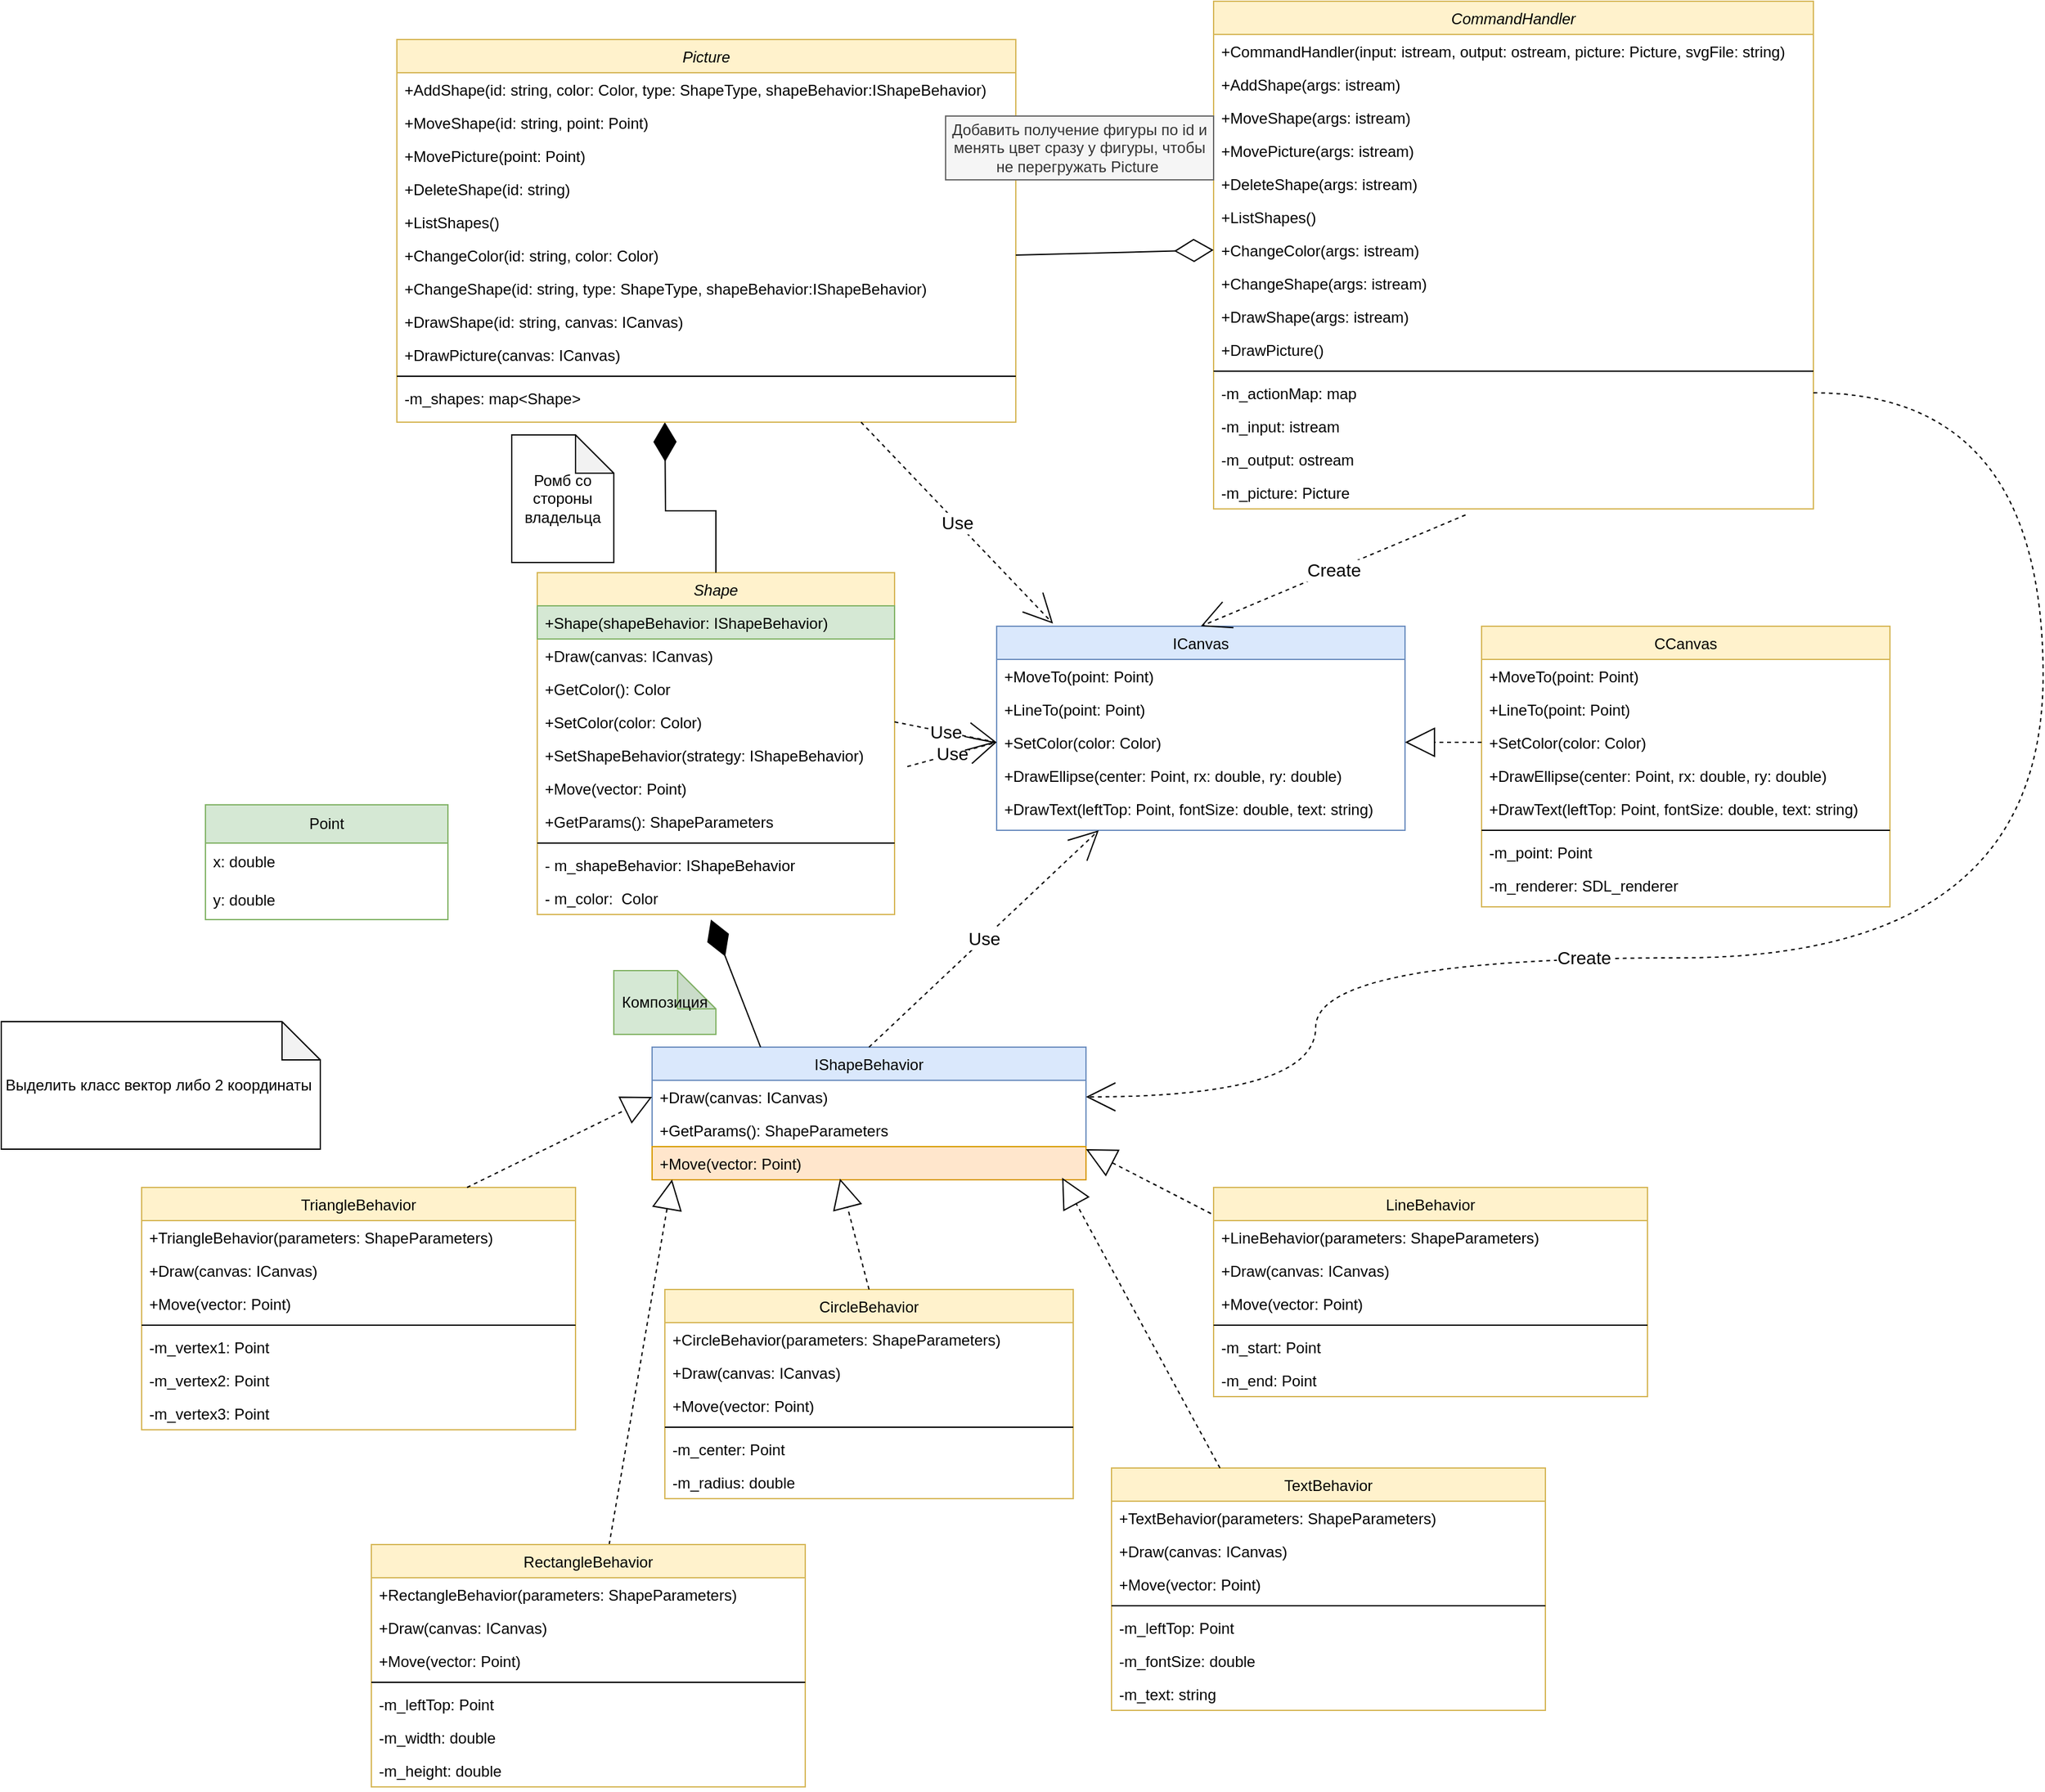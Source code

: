 <mxfile version="21.7.5" type="github">
  <diagram id="C5RBs43oDa-KdzZeNtuy" name="Page-1">
    <mxGraphModel dx="2644" dy="2059" grid="1" gridSize="10" guides="1" tooltips="1" connect="1" arrows="1" fold="1" page="1" pageScale="1" pageWidth="827" pageHeight="1169" math="0" shadow="0">
      <root>
        <mxCell id="WIyWlLk6GJQsqaUBKTNV-0" />
        <mxCell id="WIyWlLk6GJQsqaUBKTNV-1" parent="WIyWlLk6GJQsqaUBKTNV-0" />
        <mxCell id="zkfFHV4jXpPFQw0GAbJ--0" value="Shape" style="swimlane;fontStyle=2;align=center;verticalAlign=top;childLayout=stackLayout;horizontal=1;startSize=26;horizontalStack=0;resizeParent=1;resizeLast=0;collapsible=1;marginBottom=0;rounded=0;shadow=0;strokeWidth=1;fillColor=#fff2cc;strokeColor=#d6b656;" parent="WIyWlLk6GJQsqaUBKTNV-1" vertex="1">
          <mxGeometry x="260" y="118" width="280" height="268" as="geometry">
            <mxRectangle x="230" y="140" width="160" height="26" as="alternateBounds" />
          </mxGeometry>
        </mxCell>
        <mxCell id="zkfFHV4jXpPFQw0GAbJ--1" value="+Shape(shapeBehavior: IShapeBehavior)" style="text;align=left;verticalAlign=top;spacingLeft=4;spacingRight=4;overflow=hidden;rotatable=0;points=[[0,0.5],[1,0.5]];portConstraint=eastwest;fillColor=#d5e8d4;strokeColor=#82b366;" parent="zkfFHV4jXpPFQw0GAbJ--0" vertex="1">
          <mxGeometry y="26" width="280" height="26" as="geometry" />
        </mxCell>
        <mxCell id="zkfFHV4jXpPFQw0GAbJ--2" value="+Draw(canvas: ICanvas)" style="text;align=left;verticalAlign=top;spacingLeft=4;spacingRight=4;overflow=hidden;rotatable=0;points=[[0,0.5],[1,0.5]];portConstraint=eastwest;rounded=0;shadow=0;html=0;" parent="zkfFHV4jXpPFQw0GAbJ--0" vertex="1">
          <mxGeometry y="52" width="280" height="26" as="geometry" />
        </mxCell>
        <mxCell id="-LsUlyinMjLI5m2PKk6C-2" value="+GetColor(): Color&#xa;" style="text;align=left;verticalAlign=top;spacingLeft=4;spacingRight=4;overflow=hidden;rotatable=0;points=[[0,0.5],[1,0.5]];portConstraint=eastwest;rounded=0;shadow=0;html=0;" parent="zkfFHV4jXpPFQw0GAbJ--0" vertex="1">
          <mxGeometry y="78" width="280" height="26" as="geometry" />
        </mxCell>
        <mxCell id="-LsUlyinMjLI5m2PKk6C-3" value="+SetColor(color: Color)" style="text;align=left;verticalAlign=top;spacingLeft=4;spacingRight=4;overflow=hidden;rotatable=0;points=[[0,0.5],[1,0.5]];portConstraint=eastwest;rounded=0;shadow=0;html=0;" parent="zkfFHV4jXpPFQw0GAbJ--0" vertex="1">
          <mxGeometry y="104" width="280" height="26" as="geometry" />
        </mxCell>
        <mxCell id="-LsUlyinMjLI5m2PKk6C-4" value="+SetShapeBehavior(strategy: IShapeBehavior)" style="text;align=left;verticalAlign=top;spacingLeft=4;spacingRight=4;overflow=hidden;rotatable=0;points=[[0,0.5],[1,0.5]];portConstraint=eastwest;rounded=0;shadow=0;html=0;" parent="zkfFHV4jXpPFQw0GAbJ--0" vertex="1">
          <mxGeometry y="130" width="280" height="26" as="geometry" />
        </mxCell>
        <mxCell id="Da4p5EwwaPvtXiQPtHx--122" value="+Move(vector: Point)" style="text;align=left;verticalAlign=top;spacingLeft=4;spacingRight=4;overflow=hidden;rotatable=0;points=[[0,0.5],[1,0.5]];portConstraint=eastwest;rounded=0;shadow=0;html=0;" vertex="1" parent="zkfFHV4jXpPFQw0GAbJ--0">
          <mxGeometry y="156" width="280" height="26" as="geometry" />
        </mxCell>
        <mxCell id="Da4p5EwwaPvtXiQPtHx--123" value="+GetParams(): ShapeParameters" style="text;align=left;verticalAlign=top;spacingLeft=4;spacingRight=4;overflow=hidden;rotatable=0;points=[[0,0.5],[1,0.5]];portConstraint=eastwest;rounded=0;shadow=0;html=0;" vertex="1" parent="zkfFHV4jXpPFQw0GAbJ--0">
          <mxGeometry y="182" width="280" height="26" as="geometry" />
        </mxCell>
        <mxCell id="zkfFHV4jXpPFQw0GAbJ--4" value="" style="line;html=1;strokeWidth=1;align=left;verticalAlign=middle;spacingTop=-1;spacingLeft=3;spacingRight=3;rotatable=0;labelPosition=right;points=[];portConstraint=eastwest;" parent="zkfFHV4jXpPFQw0GAbJ--0" vertex="1">
          <mxGeometry y="208" width="280" height="8" as="geometry" />
        </mxCell>
        <mxCell id="zkfFHV4jXpPFQw0GAbJ--5" value="- m_shapeBehavior: IShapeBehavior" style="text;align=left;verticalAlign=top;spacingLeft=4;spacingRight=4;overflow=hidden;rotatable=0;points=[[0,0.5],[1,0.5]];portConstraint=eastwest;" parent="zkfFHV4jXpPFQw0GAbJ--0" vertex="1">
          <mxGeometry y="216" width="280" height="26" as="geometry" />
        </mxCell>
        <mxCell id="-LsUlyinMjLI5m2PKk6C-8" value="- m_color:  Color" style="text;align=left;verticalAlign=top;spacingLeft=4;spacingRight=4;overflow=hidden;rotatable=0;points=[[0,0.5],[1,0.5]];portConstraint=eastwest;" parent="zkfFHV4jXpPFQw0GAbJ--0" vertex="1">
          <mxGeometry y="242" width="280" height="26" as="geometry" />
        </mxCell>
        <mxCell id="zkfFHV4jXpPFQw0GAbJ--6" value="IShapeBehavior" style="swimlane;fontStyle=0;align=center;verticalAlign=top;childLayout=stackLayout;horizontal=1;startSize=26;horizontalStack=0;resizeParent=1;resizeLast=0;collapsible=1;marginBottom=0;rounded=0;shadow=0;strokeWidth=1;fillColor=#dae8fc;strokeColor=#6c8ebf;" parent="WIyWlLk6GJQsqaUBKTNV-1" vertex="1">
          <mxGeometry x="350" y="490" width="340" height="104" as="geometry">
            <mxRectangle x="130" y="380" width="160" height="26" as="alternateBounds" />
          </mxGeometry>
        </mxCell>
        <mxCell id="zkfFHV4jXpPFQw0GAbJ--7" value="+Draw(canvas: ICanvas) " style="text;align=left;verticalAlign=top;spacingLeft=4;spacingRight=4;overflow=hidden;rotatable=0;points=[[0,0.5],[1,0.5]];portConstraint=eastwest;" parent="zkfFHV4jXpPFQw0GAbJ--6" vertex="1">
          <mxGeometry y="26" width="340" height="26" as="geometry" />
        </mxCell>
        <mxCell id="Da4p5EwwaPvtXiQPtHx--114" value="+GetParams(): ShapeParameters" style="text;align=left;verticalAlign=top;spacingLeft=4;spacingRight=4;overflow=hidden;rotatable=0;points=[[0,0.5],[1,0.5]];portConstraint=eastwest;" vertex="1" parent="zkfFHV4jXpPFQw0GAbJ--6">
          <mxGeometry y="52" width="340" height="26" as="geometry" />
        </mxCell>
        <mxCell id="Da4p5EwwaPvtXiQPtHx--115" value="+Move(vector: Point)" style="text;align=left;verticalAlign=top;spacingLeft=4;spacingRight=4;overflow=hidden;rotatable=0;points=[[0,0.5],[1,0.5]];portConstraint=eastwest;fillColor=#ffe6cc;strokeColor=#d79b00;" vertex="1" parent="zkfFHV4jXpPFQw0GAbJ--6">
          <mxGeometry y="78" width="340" height="26" as="geometry" />
        </mxCell>
        <mxCell id="zkfFHV4jXpPFQw0GAbJ--9" value="" style="line;html=1;strokeWidth=1;align=left;verticalAlign=middle;spacingTop=-1;spacingLeft=3;spacingRight=3;rotatable=0;labelPosition=right;points=[];portConstraint=eastwest;" parent="zkfFHV4jXpPFQw0GAbJ--6" vertex="1">
          <mxGeometry y="104" width="340" as="geometry" />
        </mxCell>
        <mxCell id="zkfFHV4jXpPFQw0GAbJ--17" value="ICanvas" style="swimlane;fontStyle=0;align=center;verticalAlign=top;childLayout=stackLayout;horizontal=1;startSize=26;horizontalStack=0;resizeParent=1;resizeLast=0;collapsible=1;marginBottom=0;rounded=0;shadow=0;strokeWidth=1;fillColor=#dae8fc;strokeColor=#6c8ebf;" parent="WIyWlLk6GJQsqaUBKTNV-1" vertex="1">
          <mxGeometry x="620" y="160" width="320" height="160" as="geometry">
            <mxRectangle x="550" y="140" width="160" height="26" as="alternateBounds" />
          </mxGeometry>
        </mxCell>
        <mxCell id="zkfFHV4jXpPFQw0GAbJ--18" value="+MoveTo(point: Point)" style="text;align=left;verticalAlign=top;spacingLeft=4;spacingRight=4;overflow=hidden;rotatable=0;points=[[0,0.5],[1,0.5]];portConstraint=eastwest;" parent="zkfFHV4jXpPFQw0GAbJ--17" vertex="1">
          <mxGeometry y="26" width="320" height="26" as="geometry" />
        </mxCell>
        <mxCell id="zkfFHV4jXpPFQw0GAbJ--19" value="+LineTo(point: Point)" style="text;align=left;verticalAlign=top;spacingLeft=4;spacingRight=4;overflow=hidden;rotatable=0;points=[[0,0.5],[1,0.5]];portConstraint=eastwest;rounded=0;shadow=0;html=0;" parent="zkfFHV4jXpPFQw0GAbJ--17" vertex="1">
          <mxGeometry y="52" width="320" height="26" as="geometry" />
        </mxCell>
        <mxCell id="zkfFHV4jXpPFQw0GAbJ--20" value="+SetColor(color: Color)" style="text;align=left;verticalAlign=top;spacingLeft=4;spacingRight=4;overflow=hidden;rotatable=0;points=[[0,0.5],[1,0.5]];portConstraint=eastwest;rounded=0;shadow=0;html=0;" parent="zkfFHV4jXpPFQw0GAbJ--17" vertex="1">
          <mxGeometry y="78" width="320" height="26" as="geometry" />
        </mxCell>
        <mxCell id="zkfFHV4jXpPFQw0GAbJ--21" value="+DrawEllipse(center: Point, rx: double, ry: double)" style="text;align=left;verticalAlign=top;spacingLeft=4;spacingRight=4;overflow=hidden;rotatable=0;points=[[0,0.5],[1,0.5]];portConstraint=eastwest;rounded=0;shadow=0;html=0;" parent="zkfFHV4jXpPFQw0GAbJ--17" vertex="1">
          <mxGeometry y="104" width="320" height="26" as="geometry" />
        </mxCell>
        <mxCell id="zkfFHV4jXpPFQw0GAbJ--22" value="+DrawText(leftTop: Point, fontSize: double, text: string)" style="text;align=left;verticalAlign=top;spacingLeft=4;spacingRight=4;overflow=hidden;rotatable=0;points=[[0,0.5],[1,0.5]];portConstraint=eastwest;rounded=0;shadow=0;html=0;" parent="zkfFHV4jXpPFQw0GAbJ--17" vertex="1">
          <mxGeometry y="130" width="320" height="26" as="geometry" />
        </mxCell>
        <mxCell id="-LsUlyinMjLI5m2PKk6C-10" value="" style="endArrow=diamondThin;html=1;rounded=0;exitX=0.25;exitY=0;exitDx=0;exitDy=0;entryX=0.486;entryY=1.154;entryDx=0;entryDy=0;entryPerimeter=0;endFill=1;endSize=28;fillColor=#d80073;strokeColor=#000000;" parent="WIyWlLk6GJQsqaUBKTNV-1" source="zkfFHV4jXpPFQw0GAbJ--6" target="-LsUlyinMjLI5m2PKk6C-8" edge="1">
          <mxGeometry width="50" height="50" relative="1" as="geometry">
            <mxPoint x="460" y="410" as="sourcePoint" />
            <mxPoint x="510" y="360" as="targetPoint" />
          </mxGeometry>
        </mxCell>
        <mxCell id="Da4p5EwwaPvtXiQPtHx--0" value="Point" style="swimlane;fontStyle=0;childLayout=stackLayout;horizontal=1;startSize=30;horizontalStack=0;resizeParent=1;resizeParentMax=0;resizeLast=0;collapsible=1;marginBottom=0;whiteSpace=wrap;html=1;fillColor=#d5e8d4;strokeColor=#82b366;" vertex="1" parent="WIyWlLk6GJQsqaUBKTNV-1">
          <mxGeometry y="300" width="190" height="90" as="geometry" />
        </mxCell>
        <mxCell id="Da4p5EwwaPvtXiQPtHx--1" value="x: double" style="text;strokeColor=none;fillColor=none;align=left;verticalAlign=middle;spacingLeft=4;spacingRight=4;overflow=hidden;points=[[0,0.5],[1,0.5]];portConstraint=eastwest;rotatable=0;whiteSpace=wrap;html=1;" vertex="1" parent="Da4p5EwwaPvtXiQPtHx--0">
          <mxGeometry y="30" width="190" height="30" as="geometry" />
        </mxCell>
        <mxCell id="Da4p5EwwaPvtXiQPtHx--2" value="y: double" style="text;strokeColor=none;fillColor=none;align=left;verticalAlign=middle;spacingLeft=4;spacingRight=4;overflow=hidden;points=[[0,0.5],[1,0.5]];portConstraint=eastwest;rotatable=0;whiteSpace=wrap;html=1;" vertex="1" parent="Da4p5EwwaPvtXiQPtHx--0">
          <mxGeometry y="60" width="190" height="30" as="geometry" />
        </mxCell>
        <mxCell id="Da4p5EwwaPvtXiQPtHx--46" style="rounded=0;orthogonalLoop=1;jettySize=auto;html=1;endArrow=block;endFill=0;strokeWidth=1;endSize=21;entryX=0.046;entryY=0.992;entryDx=0;entryDy=0;entryPerimeter=0;dashed=1;" edge="1" parent="WIyWlLk6GJQsqaUBKTNV-1" source="Da4p5EwwaPvtXiQPtHx--5" target="Da4p5EwwaPvtXiQPtHx--115">
          <mxGeometry relative="1" as="geometry">
            <mxPoint x="430" y="560" as="targetPoint" />
          </mxGeometry>
        </mxCell>
        <mxCell id="Da4p5EwwaPvtXiQPtHx--5" value="RectangleBehavior" style="swimlane;fontStyle=0;align=center;verticalAlign=top;childLayout=stackLayout;horizontal=1;startSize=26;horizontalStack=0;resizeParent=1;resizeLast=0;collapsible=1;marginBottom=0;rounded=0;shadow=0;strokeWidth=1;fillColor=#fff2cc;strokeColor=#d6b656;" vertex="1" parent="WIyWlLk6GJQsqaUBKTNV-1">
          <mxGeometry x="130" y="880" width="340" height="190" as="geometry">
            <mxRectangle x="550" y="140" width="160" height="26" as="alternateBounds" />
          </mxGeometry>
        </mxCell>
        <mxCell id="Da4p5EwwaPvtXiQPtHx--7" value="+RectangleBehavior(parameters: ShapeParameters)" style="text;align=left;verticalAlign=top;spacingLeft=4;spacingRight=4;overflow=hidden;rotatable=0;points=[[0,0.5],[1,0.5]];portConstraint=eastwest;rounded=0;shadow=0;html=0;" vertex="1" parent="Da4p5EwwaPvtXiQPtHx--5">
          <mxGeometry y="26" width="340" height="26" as="geometry" />
        </mxCell>
        <mxCell id="Da4p5EwwaPvtXiQPtHx--17" value="+Draw(canvas: ICanvas) " style="text;align=left;verticalAlign=top;spacingLeft=4;spacingRight=4;overflow=hidden;rotatable=0;points=[[0,0.5],[1,0.5]];portConstraint=eastwest;rounded=0;shadow=0;html=0;" vertex="1" parent="Da4p5EwwaPvtXiQPtHx--5">
          <mxGeometry y="52" width="340" height="26" as="geometry" />
        </mxCell>
        <mxCell id="Da4p5EwwaPvtXiQPtHx--120" value="+Move(vector: Point)" style="text;align=left;verticalAlign=top;spacingLeft=4;spacingRight=4;overflow=hidden;rotatable=0;points=[[0,0.5],[1,0.5]];portConstraint=eastwest;rounded=0;shadow=0;html=0;" vertex="1" parent="Da4p5EwwaPvtXiQPtHx--5">
          <mxGeometry y="78" width="340" height="26" as="geometry" />
        </mxCell>
        <mxCell id="Da4p5EwwaPvtXiQPtHx--11" value="" style="line;html=1;strokeWidth=1;align=left;verticalAlign=middle;spacingTop=-1;spacingLeft=3;spacingRight=3;rotatable=0;labelPosition=right;points=[];portConstraint=eastwest;" vertex="1" parent="Da4p5EwwaPvtXiQPtHx--5">
          <mxGeometry y="104" width="340" height="8" as="geometry" />
        </mxCell>
        <mxCell id="Da4p5EwwaPvtXiQPtHx--12" value="-m_leftTop: Point" style="text;align=left;verticalAlign=top;spacingLeft=4;spacingRight=4;overflow=hidden;rotatable=0;points=[[0,0.5],[1,0.5]];portConstraint=eastwest;" vertex="1" parent="Da4p5EwwaPvtXiQPtHx--5">
          <mxGeometry y="112" width="340" height="26" as="geometry" />
        </mxCell>
        <mxCell id="Da4p5EwwaPvtXiQPtHx--16" value="-m_width: double" style="text;align=left;verticalAlign=top;spacingLeft=4;spacingRight=4;overflow=hidden;rotatable=0;points=[[0,0.5],[1,0.5]];portConstraint=eastwest;" vertex="1" parent="Da4p5EwwaPvtXiQPtHx--5">
          <mxGeometry y="138" width="340" height="26" as="geometry" />
        </mxCell>
        <mxCell id="Da4p5EwwaPvtXiQPtHx--14" value="-m_height: double" style="text;align=left;verticalAlign=top;spacingLeft=4;spacingRight=4;overflow=hidden;rotatable=0;points=[[0,0.5],[1,0.5]];portConstraint=eastwest;" vertex="1" parent="Da4p5EwwaPvtXiQPtHx--5">
          <mxGeometry y="164" width="340" height="26" as="geometry" />
        </mxCell>
        <mxCell id="Da4p5EwwaPvtXiQPtHx--18" value="TriangleBehavior" style="swimlane;fontStyle=0;align=center;verticalAlign=top;childLayout=stackLayout;horizontal=1;startSize=26;horizontalStack=0;resizeParent=1;resizeLast=0;collapsible=1;marginBottom=0;rounded=0;shadow=0;strokeWidth=1;fillColor=#fff2cc;strokeColor=#d6b656;" vertex="1" parent="WIyWlLk6GJQsqaUBKTNV-1">
          <mxGeometry x="-50" y="600" width="340" height="190" as="geometry">
            <mxRectangle x="550" y="140" width="160" height="26" as="alternateBounds" />
          </mxGeometry>
        </mxCell>
        <mxCell id="Da4p5EwwaPvtXiQPtHx--19" value="+TriangleBehavior(parameters: ShapeParameters)" style="text;align=left;verticalAlign=top;spacingLeft=4;spacingRight=4;overflow=hidden;rotatable=0;points=[[0,0.5],[1,0.5]];portConstraint=eastwest;rounded=0;shadow=0;html=0;" vertex="1" parent="Da4p5EwwaPvtXiQPtHx--18">
          <mxGeometry y="26" width="340" height="26" as="geometry" />
        </mxCell>
        <mxCell id="Da4p5EwwaPvtXiQPtHx--20" value="+Draw(canvas: ICanvas) " style="text;align=left;verticalAlign=top;spacingLeft=4;spacingRight=4;overflow=hidden;rotatable=0;points=[[0,0.5],[1,0.5]];portConstraint=eastwest;rounded=0;shadow=0;html=0;" vertex="1" parent="Da4p5EwwaPvtXiQPtHx--18">
          <mxGeometry y="52" width="340" height="26" as="geometry" />
        </mxCell>
        <mxCell id="Da4p5EwwaPvtXiQPtHx--116" value="+Move(vector: Point)" style="text;align=left;verticalAlign=top;spacingLeft=4;spacingRight=4;overflow=hidden;rotatable=0;points=[[0,0.5],[1,0.5]];portConstraint=eastwest;rounded=0;shadow=0;html=0;" vertex="1" parent="Da4p5EwwaPvtXiQPtHx--18">
          <mxGeometry y="78" width="340" height="26" as="geometry" />
        </mxCell>
        <mxCell id="Da4p5EwwaPvtXiQPtHx--21" value="" style="line;html=1;strokeWidth=1;align=left;verticalAlign=middle;spacingTop=-1;spacingLeft=3;spacingRight=3;rotatable=0;labelPosition=right;points=[];portConstraint=eastwest;" vertex="1" parent="Da4p5EwwaPvtXiQPtHx--18">
          <mxGeometry y="104" width="340" height="8" as="geometry" />
        </mxCell>
        <mxCell id="Da4p5EwwaPvtXiQPtHx--22" value="-m_vertex1: Point" style="text;align=left;verticalAlign=top;spacingLeft=4;spacingRight=4;overflow=hidden;rotatable=0;points=[[0,0.5],[1,0.5]];portConstraint=eastwest;" vertex="1" parent="Da4p5EwwaPvtXiQPtHx--18">
          <mxGeometry y="112" width="340" height="26" as="geometry" />
        </mxCell>
        <mxCell id="Da4p5EwwaPvtXiQPtHx--23" value="-m_vertex2: Point" style="text;align=left;verticalAlign=top;spacingLeft=4;spacingRight=4;overflow=hidden;rotatable=0;points=[[0,0.5],[1,0.5]];portConstraint=eastwest;" vertex="1" parent="Da4p5EwwaPvtXiQPtHx--18">
          <mxGeometry y="138" width="340" height="26" as="geometry" />
        </mxCell>
        <mxCell id="Da4p5EwwaPvtXiQPtHx--24" value="-m_vertex3: Point" style="text;align=left;verticalAlign=top;spacingLeft=4;spacingRight=4;overflow=hidden;rotatable=0;points=[[0,0.5],[1,0.5]];portConstraint=eastwest;" vertex="1" parent="Da4p5EwwaPvtXiQPtHx--18">
          <mxGeometry y="164" width="340" height="26" as="geometry" />
        </mxCell>
        <mxCell id="Da4p5EwwaPvtXiQPtHx--25" value="CircleBehavior" style="swimlane;fontStyle=0;align=center;verticalAlign=top;childLayout=stackLayout;horizontal=1;startSize=26;horizontalStack=0;resizeParent=1;resizeLast=0;collapsible=1;marginBottom=0;rounded=0;shadow=0;strokeWidth=1;fillColor=#fff2cc;strokeColor=#d6b656;" vertex="1" parent="WIyWlLk6GJQsqaUBKTNV-1">
          <mxGeometry x="360" y="680" width="320" height="164" as="geometry">
            <mxRectangle x="550" y="140" width="160" height="26" as="alternateBounds" />
          </mxGeometry>
        </mxCell>
        <mxCell id="Da4p5EwwaPvtXiQPtHx--26" value="+CircleBehavior(parameters: ShapeParameters)" style="text;align=left;verticalAlign=top;spacingLeft=4;spacingRight=4;overflow=hidden;rotatable=0;points=[[0,0.5],[1,0.5]];portConstraint=eastwest;rounded=0;shadow=0;html=0;" vertex="1" parent="Da4p5EwwaPvtXiQPtHx--25">
          <mxGeometry y="26" width="320" height="26" as="geometry" />
        </mxCell>
        <mxCell id="Da4p5EwwaPvtXiQPtHx--27" value="+Draw(canvas: ICanvas) " style="text;align=left;verticalAlign=top;spacingLeft=4;spacingRight=4;overflow=hidden;rotatable=0;points=[[0,0.5],[1,0.5]];portConstraint=eastwest;rounded=0;shadow=0;html=0;" vertex="1" parent="Da4p5EwwaPvtXiQPtHx--25">
          <mxGeometry y="52" width="320" height="26" as="geometry" />
        </mxCell>
        <mxCell id="Da4p5EwwaPvtXiQPtHx--117" value="+Move(vector: Point)" style="text;align=left;verticalAlign=top;spacingLeft=4;spacingRight=4;overflow=hidden;rotatable=0;points=[[0,0.5],[1,0.5]];portConstraint=eastwest;rounded=0;shadow=0;html=0;" vertex="1" parent="Da4p5EwwaPvtXiQPtHx--25">
          <mxGeometry y="78" width="320" height="26" as="geometry" />
        </mxCell>
        <mxCell id="Da4p5EwwaPvtXiQPtHx--28" value="" style="line;html=1;strokeWidth=1;align=left;verticalAlign=middle;spacingTop=-1;spacingLeft=3;spacingRight=3;rotatable=0;labelPosition=right;points=[];portConstraint=eastwest;" vertex="1" parent="Da4p5EwwaPvtXiQPtHx--25">
          <mxGeometry y="104" width="320" height="8" as="geometry" />
        </mxCell>
        <mxCell id="Da4p5EwwaPvtXiQPtHx--29" value="-m_center: Point" style="text;align=left;verticalAlign=top;spacingLeft=4;spacingRight=4;overflow=hidden;rotatable=0;points=[[0,0.5],[1,0.5]];portConstraint=eastwest;" vertex="1" parent="Da4p5EwwaPvtXiQPtHx--25">
          <mxGeometry y="112" width="320" height="26" as="geometry" />
        </mxCell>
        <mxCell id="Da4p5EwwaPvtXiQPtHx--30" value="-m_radius: double" style="text;align=left;verticalAlign=top;spacingLeft=4;spacingRight=4;overflow=hidden;rotatable=0;points=[[0,0.5],[1,0.5]];portConstraint=eastwest;" vertex="1" parent="Da4p5EwwaPvtXiQPtHx--25">
          <mxGeometry y="138" width="320" height="26" as="geometry" />
        </mxCell>
        <mxCell id="Da4p5EwwaPvtXiQPtHx--32" value="LineBehavior" style="swimlane;fontStyle=0;align=center;verticalAlign=top;childLayout=stackLayout;horizontal=1;startSize=26;horizontalStack=0;resizeParent=1;resizeLast=0;collapsible=1;marginBottom=0;rounded=0;shadow=0;strokeWidth=1;fillColor=#fff2cc;strokeColor=#d6b656;" vertex="1" parent="WIyWlLk6GJQsqaUBKTNV-1">
          <mxGeometry x="790" y="600" width="340" height="164" as="geometry">
            <mxRectangle x="550" y="140" width="160" height="26" as="alternateBounds" />
          </mxGeometry>
        </mxCell>
        <mxCell id="Da4p5EwwaPvtXiQPtHx--33" value="+LineBehavior(parameters: ShapeParameters)" style="text;align=left;verticalAlign=top;spacingLeft=4;spacingRight=4;overflow=hidden;rotatable=0;points=[[0,0.5],[1,0.5]];portConstraint=eastwest;rounded=0;shadow=0;html=0;" vertex="1" parent="Da4p5EwwaPvtXiQPtHx--32">
          <mxGeometry y="26" width="340" height="26" as="geometry" />
        </mxCell>
        <mxCell id="Da4p5EwwaPvtXiQPtHx--34" value="+Draw(canvas: ICanvas) " style="text;align=left;verticalAlign=top;spacingLeft=4;spacingRight=4;overflow=hidden;rotatable=0;points=[[0,0.5],[1,0.5]];portConstraint=eastwest;rounded=0;shadow=0;html=0;" vertex="1" parent="Da4p5EwwaPvtXiQPtHx--32">
          <mxGeometry y="52" width="340" height="26" as="geometry" />
        </mxCell>
        <mxCell id="Da4p5EwwaPvtXiQPtHx--118" value="+Move(vector: Point)" style="text;align=left;verticalAlign=top;spacingLeft=4;spacingRight=4;overflow=hidden;rotatable=0;points=[[0,0.5],[1,0.5]];portConstraint=eastwest;rounded=0;shadow=0;html=0;" vertex="1" parent="Da4p5EwwaPvtXiQPtHx--32">
          <mxGeometry y="78" width="340" height="26" as="geometry" />
        </mxCell>
        <mxCell id="Da4p5EwwaPvtXiQPtHx--35" value="" style="line;html=1;strokeWidth=1;align=left;verticalAlign=middle;spacingTop=-1;spacingLeft=3;spacingRight=3;rotatable=0;labelPosition=right;points=[];portConstraint=eastwest;" vertex="1" parent="Da4p5EwwaPvtXiQPtHx--32">
          <mxGeometry y="104" width="340" height="8" as="geometry" />
        </mxCell>
        <mxCell id="Da4p5EwwaPvtXiQPtHx--36" value="-m_start: Point" style="text;align=left;verticalAlign=top;spacingLeft=4;spacingRight=4;overflow=hidden;rotatable=0;points=[[0,0.5],[1,0.5]];portConstraint=eastwest;" vertex="1" parent="Da4p5EwwaPvtXiQPtHx--32">
          <mxGeometry y="112" width="340" height="26" as="geometry" />
        </mxCell>
        <mxCell id="Da4p5EwwaPvtXiQPtHx--37" value="-m_end: Point" style="text;align=left;verticalAlign=top;spacingLeft=4;spacingRight=4;overflow=hidden;rotatable=0;points=[[0,0.5],[1,0.5]];portConstraint=eastwest;" vertex="1" parent="Da4p5EwwaPvtXiQPtHx--32">
          <mxGeometry y="138" width="340" height="26" as="geometry" />
        </mxCell>
        <mxCell id="Da4p5EwwaPvtXiQPtHx--38" value="TextBehavior" style="swimlane;fontStyle=0;align=center;verticalAlign=top;childLayout=stackLayout;horizontal=1;startSize=26;horizontalStack=0;resizeParent=1;resizeLast=0;collapsible=1;marginBottom=0;rounded=0;shadow=0;strokeWidth=1;fillColor=#fff2cc;strokeColor=#d6b656;" vertex="1" parent="WIyWlLk6GJQsqaUBKTNV-1">
          <mxGeometry x="710" y="820" width="340" height="190" as="geometry">
            <mxRectangle x="550" y="140" width="160" height="26" as="alternateBounds" />
          </mxGeometry>
        </mxCell>
        <mxCell id="Da4p5EwwaPvtXiQPtHx--39" value="+TextBehavior(parameters: ShapeParameters)" style="text;align=left;verticalAlign=top;spacingLeft=4;spacingRight=4;overflow=hidden;rotatable=0;points=[[0,0.5],[1,0.5]];portConstraint=eastwest;rounded=0;shadow=0;html=0;" vertex="1" parent="Da4p5EwwaPvtXiQPtHx--38">
          <mxGeometry y="26" width="340" height="26" as="geometry" />
        </mxCell>
        <mxCell id="Da4p5EwwaPvtXiQPtHx--40" value="+Draw(canvas: ICanvas) " style="text;align=left;verticalAlign=top;spacingLeft=4;spacingRight=4;overflow=hidden;rotatable=0;points=[[0,0.5],[1,0.5]];portConstraint=eastwest;rounded=0;shadow=0;html=0;" vertex="1" parent="Da4p5EwwaPvtXiQPtHx--38">
          <mxGeometry y="52" width="340" height="26" as="geometry" />
        </mxCell>
        <mxCell id="Da4p5EwwaPvtXiQPtHx--119" value="+Move(vector: Point)" style="text;align=left;verticalAlign=top;spacingLeft=4;spacingRight=4;overflow=hidden;rotatable=0;points=[[0,0.5],[1,0.5]];portConstraint=eastwest;rounded=0;shadow=0;html=0;" vertex="1" parent="Da4p5EwwaPvtXiQPtHx--38">
          <mxGeometry y="78" width="340" height="26" as="geometry" />
        </mxCell>
        <mxCell id="Da4p5EwwaPvtXiQPtHx--41" value="" style="line;html=1;strokeWidth=1;align=left;verticalAlign=middle;spacingTop=-1;spacingLeft=3;spacingRight=3;rotatable=0;labelPosition=right;points=[];portConstraint=eastwest;" vertex="1" parent="Da4p5EwwaPvtXiQPtHx--38">
          <mxGeometry y="104" width="340" height="8" as="geometry" />
        </mxCell>
        <mxCell id="Da4p5EwwaPvtXiQPtHx--42" value="-m_leftTop: Point" style="text;align=left;verticalAlign=top;spacingLeft=4;spacingRight=4;overflow=hidden;rotatable=0;points=[[0,0.5],[1,0.5]];portConstraint=eastwest;" vertex="1" parent="Da4p5EwwaPvtXiQPtHx--38">
          <mxGeometry y="112" width="340" height="26" as="geometry" />
        </mxCell>
        <mxCell id="Da4p5EwwaPvtXiQPtHx--43" value="-m_fontSize: double" style="text;align=left;verticalAlign=top;spacingLeft=4;spacingRight=4;overflow=hidden;rotatable=0;points=[[0,0.5],[1,0.5]];portConstraint=eastwest;" vertex="1" parent="Da4p5EwwaPvtXiQPtHx--38">
          <mxGeometry y="138" width="340" height="26" as="geometry" />
        </mxCell>
        <mxCell id="Da4p5EwwaPvtXiQPtHx--44" value="-m_text: string" style="text;align=left;verticalAlign=top;spacingLeft=4;spacingRight=4;overflow=hidden;rotatable=0;points=[[0,0.5],[1,0.5]];portConstraint=eastwest;" vertex="1" parent="Da4p5EwwaPvtXiQPtHx--38">
          <mxGeometry y="164" width="340" height="26" as="geometry" />
        </mxCell>
        <mxCell id="Da4p5EwwaPvtXiQPtHx--48" style="rounded=0;orthogonalLoop=1;jettySize=auto;html=1;endArrow=block;endFill=0;strokeWidth=1;endSize=21;entryX=0.945;entryY=0.938;entryDx=0;entryDy=0;entryPerimeter=0;dashed=1;exitX=0.25;exitY=0;exitDx=0;exitDy=0;" edge="1" parent="WIyWlLk6GJQsqaUBKTNV-1" source="Da4p5EwwaPvtXiQPtHx--38" target="Da4p5EwwaPvtXiQPtHx--115">
          <mxGeometry relative="1" as="geometry">
            <mxPoint x="325" y="890" as="sourcePoint" />
            <mxPoint x="387" y="554" as="targetPoint" />
          </mxGeometry>
        </mxCell>
        <mxCell id="Da4p5EwwaPvtXiQPtHx--49" style="rounded=0;orthogonalLoop=1;jettySize=auto;html=1;endArrow=block;endFill=0;strokeWidth=1;endSize=21;dashed=1;exitX=0.5;exitY=0;exitDx=0;exitDy=0;entryX=0.433;entryY=0.965;entryDx=0;entryDy=0;entryPerimeter=0;" edge="1" parent="WIyWlLk6GJQsqaUBKTNV-1" source="Da4p5EwwaPvtXiQPtHx--25" target="Da4p5EwwaPvtXiQPtHx--115">
          <mxGeometry relative="1" as="geometry">
            <mxPoint x="335" y="900" as="sourcePoint" />
            <mxPoint x="520" y="600" as="targetPoint" />
          </mxGeometry>
        </mxCell>
        <mxCell id="Da4p5EwwaPvtXiQPtHx--50" style="rounded=0;orthogonalLoop=1;jettySize=auto;html=1;endArrow=block;endFill=0;strokeWidth=1;endSize=21;entryX=0;entryY=0.5;entryDx=0;entryDy=0;dashed=1;exitX=0.75;exitY=0;exitDx=0;exitDy=0;" edge="1" parent="WIyWlLk6GJQsqaUBKTNV-1" source="Da4p5EwwaPvtXiQPtHx--18" target="zkfFHV4jXpPFQw0GAbJ--7">
          <mxGeometry relative="1" as="geometry">
            <mxPoint x="345" y="910" as="sourcePoint" />
            <mxPoint x="407" y="574" as="targetPoint" />
          </mxGeometry>
        </mxCell>
        <mxCell id="Da4p5EwwaPvtXiQPtHx--51" style="rounded=0;orthogonalLoop=1;jettySize=auto;html=1;endArrow=block;endFill=0;strokeWidth=1;endSize=21;entryX=1;entryY=0.5;entryDx=0;entryDy=0;dashed=1;exitX=-0.006;exitY=0.125;exitDx=0;exitDy=0;exitPerimeter=0;" edge="1" parent="WIyWlLk6GJQsqaUBKTNV-1" source="Da4p5EwwaPvtXiQPtHx--32">
          <mxGeometry relative="1" as="geometry">
            <mxPoint x="835.56" y="635.68" as="sourcePoint" />
            <mxPoint x="690" y="570" as="targetPoint" />
          </mxGeometry>
        </mxCell>
        <mxCell id="Da4p5EwwaPvtXiQPtHx--53" value="CCanvas" style="swimlane;fontStyle=0;align=center;verticalAlign=top;childLayout=stackLayout;horizontal=1;startSize=26;horizontalStack=0;resizeParent=1;resizeLast=0;collapsible=1;marginBottom=0;rounded=0;shadow=0;strokeWidth=1;fillColor=#fff2cc;strokeColor=#d6b656;" vertex="1" parent="WIyWlLk6GJQsqaUBKTNV-1">
          <mxGeometry x="1000" y="160" width="320" height="220" as="geometry">
            <mxRectangle x="550" y="140" width="160" height="26" as="alternateBounds" />
          </mxGeometry>
        </mxCell>
        <mxCell id="Da4p5EwwaPvtXiQPtHx--54" value="+MoveTo(point: Point)" style="text;align=left;verticalAlign=top;spacingLeft=4;spacingRight=4;overflow=hidden;rotatable=0;points=[[0,0.5],[1,0.5]];portConstraint=eastwest;" vertex="1" parent="Da4p5EwwaPvtXiQPtHx--53">
          <mxGeometry y="26" width="320" height="26" as="geometry" />
        </mxCell>
        <mxCell id="Da4p5EwwaPvtXiQPtHx--55" value="+LineTo(point: Point)" style="text;align=left;verticalAlign=top;spacingLeft=4;spacingRight=4;overflow=hidden;rotatable=0;points=[[0,0.5],[1,0.5]];portConstraint=eastwest;rounded=0;shadow=0;html=0;" vertex="1" parent="Da4p5EwwaPvtXiQPtHx--53">
          <mxGeometry y="52" width="320" height="26" as="geometry" />
        </mxCell>
        <mxCell id="Da4p5EwwaPvtXiQPtHx--56" value="+SetColor(color: Color)" style="text;align=left;verticalAlign=top;spacingLeft=4;spacingRight=4;overflow=hidden;rotatable=0;points=[[0,0.5],[1,0.5]];portConstraint=eastwest;rounded=0;shadow=0;html=0;" vertex="1" parent="Da4p5EwwaPvtXiQPtHx--53">
          <mxGeometry y="78" width="320" height="26" as="geometry" />
        </mxCell>
        <mxCell id="Da4p5EwwaPvtXiQPtHx--57" value="+DrawEllipse(center: Point, rx: double, ry: double)" style="text;align=left;verticalAlign=top;spacingLeft=4;spacingRight=4;overflow=hidden;rotatable=0;points=[[0,0.5],[1,0.5]];portConstraint=eastwest;rounded=0;shadow=0;html=0;" vertex="1" parent="Da4p5EwwaPvtXiQPtHx--53">
          <mxGeometry y="104" width="320" height="26" as="geometry" />
        </mxCell>
        <mxCell id="Da4p5EwwaPvtXiQPtHx--58" value="+DrawText(leftTop: Point, fontSize: double, text: string)" style="text;align=left;verticalAlign=top;spacingLeft=4;spacingRight=4;overflow=hidden;rotatable=0;points=[[0,0.5],[1,0.5]];portConstraint=eastwest;rounded=0;shadow=0;html=0;" vertex="1" parent="Da4p5EwwaPvtXiQPtHx--53">
          <mxGeometry y="130" width="320" height="26" as="geometry" />
        </mxCell>
        <mxCell id="Da4p5EwwaPvtXiQPtHx--59" value="" style="line;html=1;strokeWidth=1;align=left;verticalAlign=middle;spacingTop=-1;spacingLeft=3;spacingRight=3;rotatable=0;labelPosition=right;points=[];portConstraint=eastwest;" vertex="1" parent="Da4p5EwwaPvtXiQPtHx--53">
          <mxGeometry y="156" width="320" height="8" as="geometry" />
        </mxCell>
        <mxCell id="Da4p5EwwaPvtXiQPtHx--61" value="-m_point: Point" style="text;align=left;verticalAlign=top;spacingLeft=4;spacingRight=4;overflow=hidden;rotatable=0;points=[[0,0.5],[1,0.5]];portConstraint=eastwest;" vertex="1" parent="Da4p5EwwaPvtXiQPtHx--53">
          <mxGeometry y="164" width="320" height="26" as="geometry" />
        </mxCell>
        <mxCell id="Da4p5EwwaPvtXiQPtHx--66" value="-m_renderer: SDL_renderer" style="text;align=left;verticalAlign=top;spacingLeft=4;spacingRight=4;overflow=hidden;rotatable=0;points=[[0,0.5],[1,0.5]];portConstraint=eastwest;" vertex="1" parent="Da4p5EwwaPvtXiQPtHx--53">
          <mxGeometry y="190" width="320" height="26" as="geometry" />
        </mxCell>
        <mxCell id="Da4p5EwwaPvtXiQPtHx--62" style="rounded=0;orthogonalLoop=1;jettySize=auto;html=1;endArrow=block;endFill=0;strokeWidth=1;endSize=21;entryX=1;entryY=0.5;entryDx=0;entryDy=0;dashed=1;exitX=0;exitY=0.5;exitDx=0;exitDy=0;" edge="1" parent="WIyWlLk6GJQsqaUBKTNV-1" source="Da4p5EwwaPvtXiQPtHx--56" target="zkfFHV4jXpPFQw0GAbJ--20">
          <mxGeometry relative="1" as="geometry">
            <mxPoint x="846" y="605" as="sourcePoint" />
            <mxPoint x="700" y="539" as="targetPoint" />
          </mxGeometry>
        </mxCell>
        <mxCell id="Da4p5EwwaPvtXiQPtHx--63" value="Use" style="rounded=0;orthogonalLoop=1;jettySize=auto;html=1;endArrow=open;endFill=0;strokeWidth=1;endSize=21;entryX=0;entryY=0.5;entryDx=0;entryDy=0;dashed=1;exitX=1;exitY=0.5;exitDx=0;exitDy=0;fontSize=14;" edge="1" parent="WIyWlLk6GJQsqaUBKTNV-1" source="-LsUlyinMjLI5m2PKk6C-1" target="zkfFHV4jXpPFQw0GAbJ--20">
          <mxGeometry relative="1" as="geometry">
            <mxPoint x="550" y="270" as="sourcePoint" />
            <mxPoint x="520" y="217.38" as="targetPoint" />
          </mxGeometry>
        </mxCell>
        <mxCell id="Da4p5EwwaPvtXiQPtHx--65" value="Use" style="rounded=0;orthogonalLoop=1;jettySize=auto;html=1;endArrow=open;endFill=0;strokeWidth=1;endSize=21;entryX=0.25;entryY=1;entryDx=0;entryDy=0;dashed=1;exitX=0.5;exitY=0;exitDx=0;exitDy=0;fontSize=14;" edge="1" parent="WIyWlLk6GJQsqaUBKTNV-1" source="zkfFHV4jXpPFQw0GAbJ--6" target="zkfFHV4jXpPFQw0GAbJ--17">
          <mxGeometry relative="1" as="geometry">
            <mxPoint x="550" y="223" as="sourcePoint" />
            <mxPoint x="630" y="261" as="targetPoint" />
          </mxGeometry>
        </mxCell>
        <mxCell id="Da4p5EwwaPvtXiQPtHx--67" value="CommandHandler" style="swimlane;fontStyle=2;align=center;verticalAlign=top;childLayout=stackLayout;horizontal=1;startSize=26;horizontalStack=0;resizeParent=1;resizeLast=0;collapsible=1;marginBottom=0;rounded=0;shadow=0;strokeWidth=1;fillColor=#fff2cc;strokeColor=#d6b656;" vertex="1" parent="WIyWlLk6GJQsqaUBKTNV-1">
          <mxGeometry x="790" y="-330" width="470" height="398" as="geometry">
            <mxRectangle x="230" y="140" width="160" height="26" as="alternateBounds" />
          </mxGeometry>
        </mxCell>
        <mxCell id="Da4p5EwwaPvtXiQPtHx--102" value="+CommandHandler(input: istream, output: ostream, picture: Picture, svgFile: string)" style="text;align=left;verticalAlign=top;spacingLeft=4;spacingRight=4;overflow=hidden;rotatable=0;points=[[0,0.5],[1,0.5]];portConstraint=eastwest;" vertex="1" parent="Da4p5EwwaPvtXiQPtHx--67">
          <mxGeometry y="26" width="470" height="26" as="geometry" />
        </mxCell>
        <mxCell id="Da4p5EwwaPvtXiQPtHx--68" value="+AddShape(args: istream)" style="text;align=left;verticalAlign=top;spacingLeft=4;spacingRight=4;overflow=hidden;rotatable=0;points=[[0,0.5],[1,0.5]];portConstraint=eastwest;" vertex="1" parent="Da4p5EwwaPvtXiQPtHx--67">
          <mxGeometry y="52" width="470" height="26" as="geometry" />
        </mxCell>
        <mxCell id="Da4p5EwwaPvtXiQPtHx--69" value="+MoveShape(args: istream)" style="text;align=left;verticalAlign=top;spacingLeft=4;spacingRight=4;overflow=hidden;rotatable=0;points=[[0,0.5],[1,0.5]];portConstraint=eastwest;rounded=0;shadow=0;html=0;" vertex="1" parent="Da4p5EwwaPvtXiQPtHx--67">
          <mxGeometry y="78" width="470" height="26" as="geometry" />
        </mxCell>
        <mxCell id="Da4p5EwwaPvtXiQPtHx--70" value="+MovePicture(args: istream)" style="text;align=left;verticalAlign=top;spacingLeft=4;spacingRight=4;overflow=hidden;rotatable=0;points=[[0,0.5],[1,0.5]];portConstraint=eastwest;rounded=0;shadow=0;html=0;" vertex="1" parent="Da4p5EwwaPvtXiQPtHx--67">
          <mxGeometry y="104" width="470" height="26" as="geometry" />
        </mxCell>
        <mxCell id="Da4p5EwwaPvtXiQPtHx--71" value="+DeleteShape(args: istream)" style="text;align=left;verticalAlign=top;spacingLeft=4;spacingRight=4;overflow=hidden;rotatable=0;points=[[0,0.5],[1,0.5]];portConstraint=eastwest;rounded=0;shadow=0;html=0;" vertex="1" parent="Da4p5EwwaPvtXiQPtHx--67">
          <mxGeometry y="130" width="470" height="26" as="geometry" />
        </mxCell>
        <mxCell id="Da4p5EwwaPvtXiQPtHx--72" value="+ListShapes()" style="text;align=left;verticalAlign=top;spacingLeft=4;spacingRight=4;overflow=hidden;rotatable=0;points=[[0,0.5],[1,0.5]];portConstraint=eastwest;rounded=0;shadow=0;html=0;" vertex="1" parent="Da4p5EwwaPvtXiQPtHx--67">
          <mxGeometry y="156" width="470" height="26" as="geometry" />
        </mxCell>
        <mxCell id="Da4p5EwwaPvtXiQPtHx--73" value="+ChangeColor(args: istream)" style="text;align=left;verticalAlign=top;spacingLeft=4;spacingRight=4;overflow=hidden;rotatable=0;points=[[0,0.5],[1,0.5]];portConstraint=eastwest;rounded=0;shadow=0;html=0;" vertex="1" parent="Da4p5EwwaPvtXiQPtHx--67">
          <mxGeometry y="182" width="470" height="26" as="geometry" />
        </mxCell>
        <mxCell id="Da4p5EwwaPvtXiQPtHx--74" value="+ChangeShape(args: istream)" style="text;align=left;verticalAlign=top;spacingLeft=4;spacingRight=4;overflow=hidden;rotatable=0;points=[[0,0.5],[1,0.5]];portConstraint=eastwest;rounded=0;shadow=0;html=0;" vertex="1" parent="Da4p5EwwaPvtXiQPtHx--67">
          <mxGeometry y="208" width="470" height="26" as="geometry" />
        </mxCell>
        <mxCell id="Da4p5EwwaPvtXiQPtHx--79" value="+DrawShape(args: istream)" style="text;align=left;verticalAlign=top;spacingLeft=4;spacingRight=4;overflow=hidden;rotatable=0;points=[[0,0.5],[1,0.5]];portConstraint=eastwest;rounded=0;shadow=0;html=0;" vertex="1" parent="Da4p5EwwaPvtXiQPtHx--67">
          <mxGeometry y="234" width="470" height="26" as="geometry" />
        </mxCell>
        <mxCell id="Da4p5EwwaPvtXiQPtHx--80" value="+DrawPicture()" style="text;align=left;verticalAlign=top;spacingLeft=4;spacingRight=4;overflow=hidden;rotatable=0;points=[[0,0.5],[1,0.5]];portConstraint=eastwest;rounded=0;shadow=0;html=0;" vertex="1" parent="Da4p5EwwaPvtXiQPtHx--67">
          <mxGeometry y="260" width="470" height="26" as="geometry" />
        </mxCell>
        <mxCell id="Da4p5EwwaPvtXiQPtHx--75" value="" style="line;html=1;strokeWidth=1;align=left;verticalAlign=middle;spacingTop=-1;spacingLeft=3;spacingRight=3;rotatable=0;labelPosition=right;points=[];portConstraint=eastwest;" vertex="1" parent="Da4p5EwwaPvtXiQPtHx--67">
          <mxGeometry y="286" width="470" height="8" as="geometry" />
        </mxCell>
        <mxCell id="Da4p5EwwaPvtXiQPtHx--78" value="-m_actionMap: map    " style="text;align=left;verticalAlign=top;spacingLeft=4;spacingRight=4;overflow=hidden;rotatable=0;points=[[0,0.5],[1,0.5]];portConstraint=eastwest;" vertex="1" parent="Da4p5EwwaPvtXiQPtHx--67">
          <mxGeometry y="294" width="470" height="26" as="geometry" />
        </mxCell>
        <mxCell id="Da4p5EwwaPvtXiQPtHx--77" value="-m_input: istream&#xa;" style="text;align=left;verticalAlign=top;spacingLeft=4;spacingRight=4;overflow=hidden;rotatable=0;points=[[0,0.5],[1,0.5]];portConstraint=eastwest;" vertex="1" parent="Da4p5EwwaPvtXiQPtHx--67">
          <mxGeometry y="320" width="470" height="26" as="geometry" />
        </mxCell>
        <mxCell id="Da4p5EwwaPvtXiQPtHx--101" value="-m_output: ostream" style="text;align=left;verticalAlign=top;spacingLeft=4;spacingRight=4;overflow=hidden;rotatable=0;points=[[0,0.5],[1,0.5]];portConstraint=eastwest;" vertex="1" parent="Da4p5EwwaPvtXiQPtHx--67">
          <mxGeometry y="346" width="470" height="26" as="geometry" />
        </mxCell>
        <mxCell id="Da4p5EwwaPvtXiQPtHx--113" value="-m_picture: Picture" style="text;align=left;verticalAlign=top;spacingLeft=4;spacingRight=4;overflow=hidden;rotatable=0;points=[[0,0.5],[1,0.5]];portConstraint=eastwest;" vertex="1" parent="Da4p5EwwaPvtXiQPtHx--67">
          <mxGeometry y="372" width="470" height="26" as="geometry" />
        </mxCell>
        <mxCell id="Da4p5EwwaPvtXiQPtHx--95" style="edgeStyle=orthogonalEdgeStyle;rounded=0;orthogonalLoop=1;jettySize=auto;html=1;endArrow=diamondThin;endFill=1;endSize=28;exitX=0.5;exitY=0;exitDx=0;exitDy=0;" edge="1" parent="WIyWlLk6GJQsqaUBKTNV-1" source="zkfFHV4jXpPFQw0GAbJ--0">
          <mxGeometry relative="1" as="geometry">
            <mxPoint x="490" y="30" as="sourcePoint" />
            <mxPoint x="360" as="targetPoint" />
          </mxGeometry>
        </mxCell>
        <mxCell id="Da4p5EwwaPvtXiQPtHx--81" value="Picture" style="swimlane;fontStyle=2;align=center;verticalAlign=top;childLayout=stackLayout;horizontal=1;startSize=26;horizontalStack=0;resizeParent=1;resizeLast=0;collapsible=1;marginBottom=0;rounded=0;shadow=0;strokeWidth=1;fillColor=#fff2cc;strokeColor=#d6b656;" vertex="1" parent="WIyWlLk6GJQsqaUBKTNV-1">
          <mxGeometry x="150" y="-300" width="485" height="300" as="geometry">
            <mxRectangle x="230" y="140" width="160" height="26" as="alternateBounds" />
          </mxGeometry>
        </mxCell>
        <mxCell id="Da4p5EwwaPvtXiQPtHx--82" value="+AddShape(id: string, color: Color, type: ShapeType, shapeBehavior:IShapeBehavior)&#xa;" style="text;align=left;verticalAlign=top;spacingLeft=4;spacingRight=4;overflow=hidden;rotatable=0;points=[[0,0.5],[1,0.5]];portConstraint=eastwest;" vertex="1" parent="Da4p5EwwaPvtXiQPtHx--81">
          <mxGeometry y="26" width="485" height="26" as="geometry" />
        </mxCell>
        <mxCell id="Da4p5EwwaPvtXiQPtHx--83" value="+MoveShape(id: string, point: Point)" style="text;align=left;verticalAlign=top;spacingLeft=4;spacingRight=4;overflow=hidden;rotatable=0;points=[[0,0.5],[1,0.5]];portConstraint=eastwest;rounded=0;shadow=0;html=0;" vertex="1" parent="Da4p5EwwaPvtXiQPtHx--81">
          <mxGeometry y="52" width="485" height="26" as="geometry" />
        </mxCell>
        <mxCell id="Da4p5EwwaPvtXiQPtHx--84" value="+MovePicture(point: Point)" style="text;align=left;verticalAlign=top;spacingLeft=4;spacingRight=4;overflow=hidden;rotatable=0;points=[[0,0.5],[1,0.5]];portConstraint=eastwest;rounded=0;shadow=0;html=0;" vertex="1" parent="Da4p5EwwaPvtXiQPtHx--81">
          <mxGeometry y="78" width="485" height="26" as="geometry" />
        </mxCell>
        <mxCell id="Da4p5EwwaPvtXiQPtHx--85" value="+DeleteShape(id: string)" style="text;align=left;verticalAlign=top;spacingLeft=4;spacingRight=4;overflow=hidden;rotatable=0;points=[[0,0.5],[1,0.5]];portConstraint=eastwest;rounded=0;shadow=0;html=0;" vertex="1" parent="Da4p5EwwaPvtXiQPtHx--81">
          <mxGeometry y="104" width="485" height="26" as="geometry" />
        </mxCell>
        <mxCell id="Da4p5EwwaPvtXiQPtHx--86" value="+ListShapes()" style="text;align=left;verticalAlign=top;spacingLeft=4;spacingRight=4;overflow=hidden;rotatable=0;points=[[0,0.5],[1,0.5]];portConstraint=eastwest;rounded=0;shadow=0;html=0;" vertex="1" parent="Da4p5EwwaPvtXiQPtHx--81">
          <mxGeometry y="130" width="485" height="26" as="geometry" />
        </mxCell>
        <mxCell id="Da4p5EwwaPvtXiQPtHx--87" value="+ChangeColor(id: string, color: Color)" style="text;align=left;verticalAlign=top;spacingLeft=4;spacingRight=4;overflow=hidden;rotatable=0;points=[[0,0.5],[1,0.5]];portConstraint=eastwest;rounded=0;shadow=0;html=0;" vertex="1" parent="Da4p5EwwaPvtXiQPtHx--81">
          <mxGeometry y="156" width="485" height="26" as="geometry" />
        </mxCell>
        <mxCell id="Da4p5EwwaPvtXiQPtHx--88" value="+ChangeShape(id: string, type: ShapeType, shapeBehavior:IShapeBehavior)" style="text;align=left;verticalAlign=top;spacingLeft=4;spacingRight=4;overflow=hidden;rotatable=0;points=[[0,0.5],[1,0.5]];portConstraint=eastwest;rounded=0;shadow=0;html=0;" vertex="1" parent="Da4p5EwwaPvtXiQPtHx--81">
          <mxGeometry y="182" width="485" height="26" as="geometry" />
        </mxCell>
        <mxCell id="Da4p5EwwaPvtXiQPtHx--89" value="+DrawShape(id: string, canvas: ICanvas)" style="text;align=left;verticalAlign=top;spacingLeft=4;spacingRight=4;overflow=hidden;rotatable=0;points=[[0,0.5],[1,0.5]];portConstraint=eastwest;rounded=0;shadow=0;html=0;" vertex="1" parent="Da4p5EwwaPvtXiQPtHx--81">
          <mxGeometry y="208" width="485" height="26" as="geometry" />
        </mxCell>
        <mxCell id="Da4p5EwwaPvtXiQPtHx--90" value="+DrawPicture(canvas: ICanvas)" style="text;align=left;verticalAlign=top;spacingLeft=4;spacingRight=4;overflow=hidden;rotatable=0;points=[[0,0.5],[1,0.5]];portConstraint=eastwest;rounded=0;shadow=0;html=0;" vertex="1" parent="Da4p5EwwaPvtXiQPtHx--81">
          <mxGeometry y="234" width="485" height="26" as="geometry" />
        </mxCell>
        <mxCell id="Da4p5EwwaPvtXiQPtHx--91" value="" style="line;html=1;strokeWidth=1;align=left;verticalAlign=middle;spacingTop=-1;spacingLeft=3;spacingRight=3;rotatable=0;labelPosition=right;points=[];portConstraint=eastwest;" vertex="1" parent="Da4p5EwwaPvtXiQPtHx--81">
          <mxGeometry y="260" width="485" height="8" as="geometry" />
        </mxCell>
        <mxCell id="Da4p5EwwaPvtXiQPtHx--92" value="-m_shapes: map&lt;Shape&gt;" style="text;align=left;verticalAlign=top;spacingLeft=4;spacingRight=4;overflow=hidden;rotatable=0;points=[[0,0.5],[1,0.5]];portConstraint=eastwest;" vertex="1" parent="Da4p5EwwaPvtXiQPtHx--81">
          <mxGeometry y="268" width="485" height="26" as="geometry" />
        </mxCell>
        <mxCell id="Da4p5EwwaPvtXiQPtHx--97" value="" style="endArrow=diamondThin;html=1;rounded=0;entryX=0;entryY=0.5;entryDx=0;entryDy=0;endFill=0;endSize=28;exitX=1;exitY=0.5;exitDx=0;exitDy=0;" edge="1" parent="WIyWlLk6GJQsqaUBKTNV-1" source="Da4p5EwwaPvtXiQPtHx--87" target="Da4p5EwwaPvtXiQPtHx--73">
          <mxGeometry width="50" height="50" relative="1" as="geometry">
            <mxPoint x="660" y="-90" as="sourcePoint" />
            <mxPoint x="690" y="-90" as="targetPoint" />
          </mxGeometry>
        </mxCell>
        <mxCell id="Da4p5EwwaPvtXiQPtHx--98" value="Use" style="rounded=0;orthogonalLoop=1;jettySize=auto;html=1;endArrow=open;endFill=0;strokeWidth=1;endSize=21;entryX=0.138;entryY=-0.013;entryDx=0;entryDy=0;dashed=1;exitX=0.75;exitY=1;exitDx=0;exitDy=0;fontSize=14;entryPerimeter=0;" edge="1" parent="WIyWlLk6GJQsqaUBKTNV-1" source="Da4p5EwwaPvtXiQPtHx--81" target="zkfFHV4jXpPFQw0GAbJ--17">
          <mxGeometry relative="1" as="geometry">
            <mxPoint x="550" y="223" as="sourcePoint" />
            <mxPoint x="630" y="261" as="targetPoint" />
          </mxGeometry>
        </mxCell>
        <mxCell id="Da4p5EwwaPvtXiQPtHx--103" value="Create" style="rounded=0;orthogonalLoop=1;jettySize=auto;html=1;endArrow=open;endFill=0;strokeWidth=1;endSize=21;entryX=0.5;entryY=0;entryDx=0;entryDy=0;dashed=1;exitX=0.42;exitY=1.182;exitDx=0;exitDy=0;fontSize=14;exitPerimeter=0;" edge="1" parent="WIyWlLk6GJQsqaUBKTNV-1" source="Da4p5EwwaPvtXiQPtHx--113" target="zkfFHV4jXpPFQw0GAbJ--17">
          <mxGeometry relative="1" as="geometry">
            <mxPoint x="780" y="60" as="sourcePoint" />
            <mxPoint x="912" y="158" as="targetPoint" />
          </mxGeometry>
        </mxCell>
        <mxCell id="Da4p5EwwaPvtXiQPtHx--105" value="Create" style="rounded=0;orthogonalLoop=1;jettySize=auto;html=1;endArrow=open;endFill=0;strokeWidth=1;endSize=21;dashed=1;fontSize=14;edgeStyle=orthogonalEdgeStyle;curved=1;entryX=1;entryY=0.5;entryDx=0;entryDy=0;exitX=1;exitY=0.5;exitDx=0;exitDy=0;" edge="1" parent="WIyWlLk6GJQsqaUBKTNV-1" source="Da4p5EwwaPvtXiQPtHx--78" target="zkfFHV4jXpPFQw0GAbJ--7">
          <mxGeometry x="0.327" relative="1" as="geometry">
            <mxPoint x="960" y="100" as="sourcePoint" />
            <mxPoint x="580" y="480" as="targetPoint" />
            <Array as="points">
              <mxPoint x="1440" y="-23" />
              <mxPoint x="1440" y="420" />
              <mxPoint x="870" y="420" />
              <mxPoint x="870" y="529" />
            </Array>
            <mxPoint as="offset" />
          </mxGeometry>
        </mxCell>
        <mxCell id="Da4p5EwwaPvtXiQPtHx--110" value="Use" style="rounded=0;orthogonalLoop=1;jettySize=auto;html=1;endArrow=open;endFill=0;strokeWidth=1;endSize=21;entryX=0;entryY=0.5;entryDx=0;entryDy=0;dashed=1;exitX=1;exitY=0.5;exitDx=0;exitDy=0;fontSize=14;" edge="1" parent="WIyWlLk6GJQsqaUBKTNV-1" source="-LsUlyinMjLI5m2PKk6C-3" target="zkfFHV4jXpPFQw0GAbJ--20">
          <mxGeometry relative="1" as="geometry">
            <mxPoint x="530" y="500" as="sourcePoint" />
            <mxPoint x="710" y="330" as="targetPoint" />
          </mxGeometry>
        </mxCell>
        <mxCell id="Da4p5EwwaPvtXiQPtHx--124" value="Добавить получение фигуры по id и менять цвет сразу у фигуры, чтобы не перегружать Picture&amp;nbsp;" style="text;html=1;strokeColor=#666666;fillColor=#f5f5f5;align=center;verticalAlign=middle;whiteSpace=wrap;rounded=0;fontColor=#333333;" vertex="1" parent="WIyWlLk6GJQsqaUBKTNV-1">
          <mxGeometry x="580" y="-240" width="210" height="50" as="geometry" />
        </mxCell>
        <mxCell id="Da4p5EwwaPvtXiQPtHx--125" value="Ромб со стороны владельца" style="shape=note;whiteSpace=wrap;html=1;backgroundOutline=1;darkOpacity=0.05;" vertex="1" parent="WIyWlLk6GJQsqaUBKTNV-1">
          <mxGeometry x="240" y="10" width="80" height="100" as="geometry" />
        </mxCell>
        <mxCell id="Da4p5EwwaPvtXiQPtHx--127" value="Композиция" style="shape=note;whiteSpace=wrap;html=1;backgroundOutline=1;darkOpacity=0.05;fillColor=#d5e8d4;strokeColor=#82b366;" vertex="1" parent="WIyWlLk6GJQsqaUBKTNV-1">
          <mxGeometry x="320" y="430" width="80" height="50" as="geometry" />
        </mxCell>
        <mxCell id="Da4p5EwwaPvtXiQPtHx--128" value="Выделить класс вектор либо 2 координаты&amp;nbsp;" style="shape=note;whiteSpace=wrap;html=1;backgroundOutline=1;darkOpacity=0.05;" vertex="1" parent="WIyWlLk6GJQsqaUBKTNV-1">
          <mxGeometry x="-160" y="470" width="250" height="100" as="geometry" />
        </mxCell>
      </root>
    </mxGraphModel>
  </diagram>
</mxfile>
